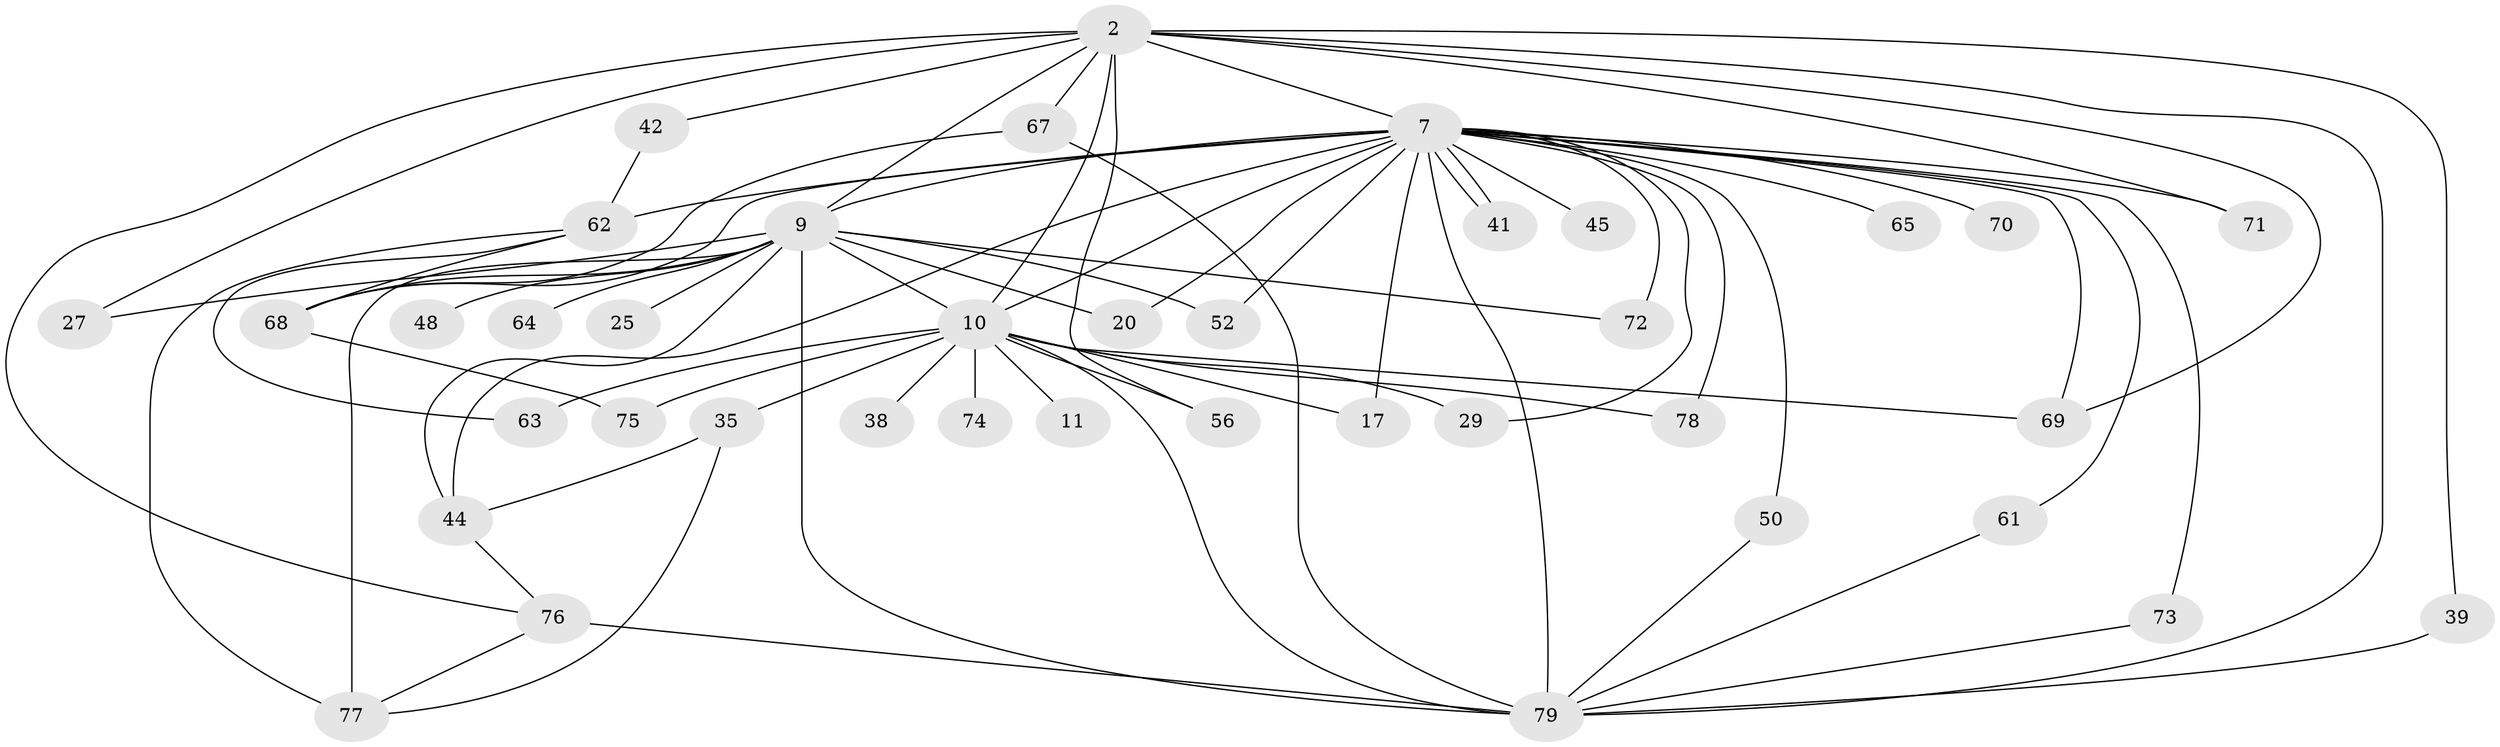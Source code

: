 // original degree distribution, {21: 0.012658227848101266, 22: 0.012658227848101266, 17: 0.012658227848101266, 13: 0.012658227848101266, 29: 0.012658227848101266, 16: 0.0379746835443038, 15: 0.012658227848101266, 14: 0.012658227848101266, 2: 0.4936708860759494, 5: 0.05063291139240506, 6: 0.012658227848101266, 4: 0.05063291139240506, 7: 0.012658227848101266, 3: 0.25316455696202533}
// Generated by graph-tools (version 1.1) at 2025/43/03/09/25 04:43:36]
// undirected, 39 vertices, 74 edges
graph export_dot {
graph [start="1"]
  node [color=gray90,style=filled];
  2;
  7 [super="+6+5"];
  9 [super="+3"];
  10 [super="+1"];
  11;
  17;
  20;
  25;
  27;
  29;
  35 [super="+30"];
  38;
  39 [super="+37"];
  41;
  42 [super="+26"];
  44 [super="+23"];
  45;
  48;
  50;
  52;
  56;
  61;
  62 [super="+54+14+28"];
  63;
  64;
  65 [super="+19"];
  67 [super="+13+55+21"];
  68 [super="+51"];
  69 [super="+43+58"];
  70 [super="+46"];
  71;
  72;
  73;
  74 [super="+36"];
  75 [super="+18"];
  76 [super="+47+60+33+57"];
  77 [super="+49"];
  78;
  79 [super="+66+59+8"];
  2 -- 7 [weight=3];
  2 -- 9 [weight=2];
  2 -- 10 [weight=2];
  2 -- 27;
  2 -- 56;
  2 -- 67 [weight=3];
  2 -- 71;
  2 -- 39;
  2 -- 69 [weight=2];
  2 -- 42;
  2 -- 79 [weight=2];
  2 -- 76 [weight=2];
  7 -- 9 [weight=6];
  7 -- 10 [weight=6];
  7 -- 41;
  7 -- 41;
  7 -- 45 [weight=2];
  7 -- 65 [weight=3];
  7 -- 72;
  7 -- 61;
  7 -- 70 [weight=3];
  7 -- 71;
  7 -- 73;
  7 -- 78;
  7 -- 79 [weight=10];
  7 -- 17;
  7 -- 20;
  7 -- 29;
  7 -- 44;
  7 -- 50;
  7 -- 52;
  7 -- 62 [weight=6];
  7 -- 69;
  7 -- 68 [weight=2];
  9 -- 10 [weight=4];
  9 -- 25 [weight=2];
  9 -- 27;
  9 -- 48 [weight=2];
  9 -- 52;
  9 -- 64 [weight=2];
  9 -- 72;
  9 -- 20;
  9 -- 44 [weight=2];
  9 -- 77;
  9 -- 79 [weight=5];
  9 -- 68;
  10 -- 11 [weight=2];
  10 -- 29;
  10 -- 38 [weight=2];
  10 -- 56;
  10 -- 74 [weight=3];
  10 -- 75 [weight=2];
  10 -- 78;
  10 -- 17;
  10 -- 63;
  10 -- 35;
  10 -- 69;
  10 -- 79 [weight=4];
  35 -- 44;
  35 -- 77;
  39 -- 79 [weight=3];
  42 -- 62;
  44 -- 76;
  50 -- 79;
  61 -- 79;
  62 -- 77 [weight=2];
  62 -- 63;
  62 -- 68;
  67 -- 79 [weight=2];
  67 -- 68;
  68 -- 75;
  73 -- 79;
  76 -- 77;
  76 -- 79 [weight=4];
}
